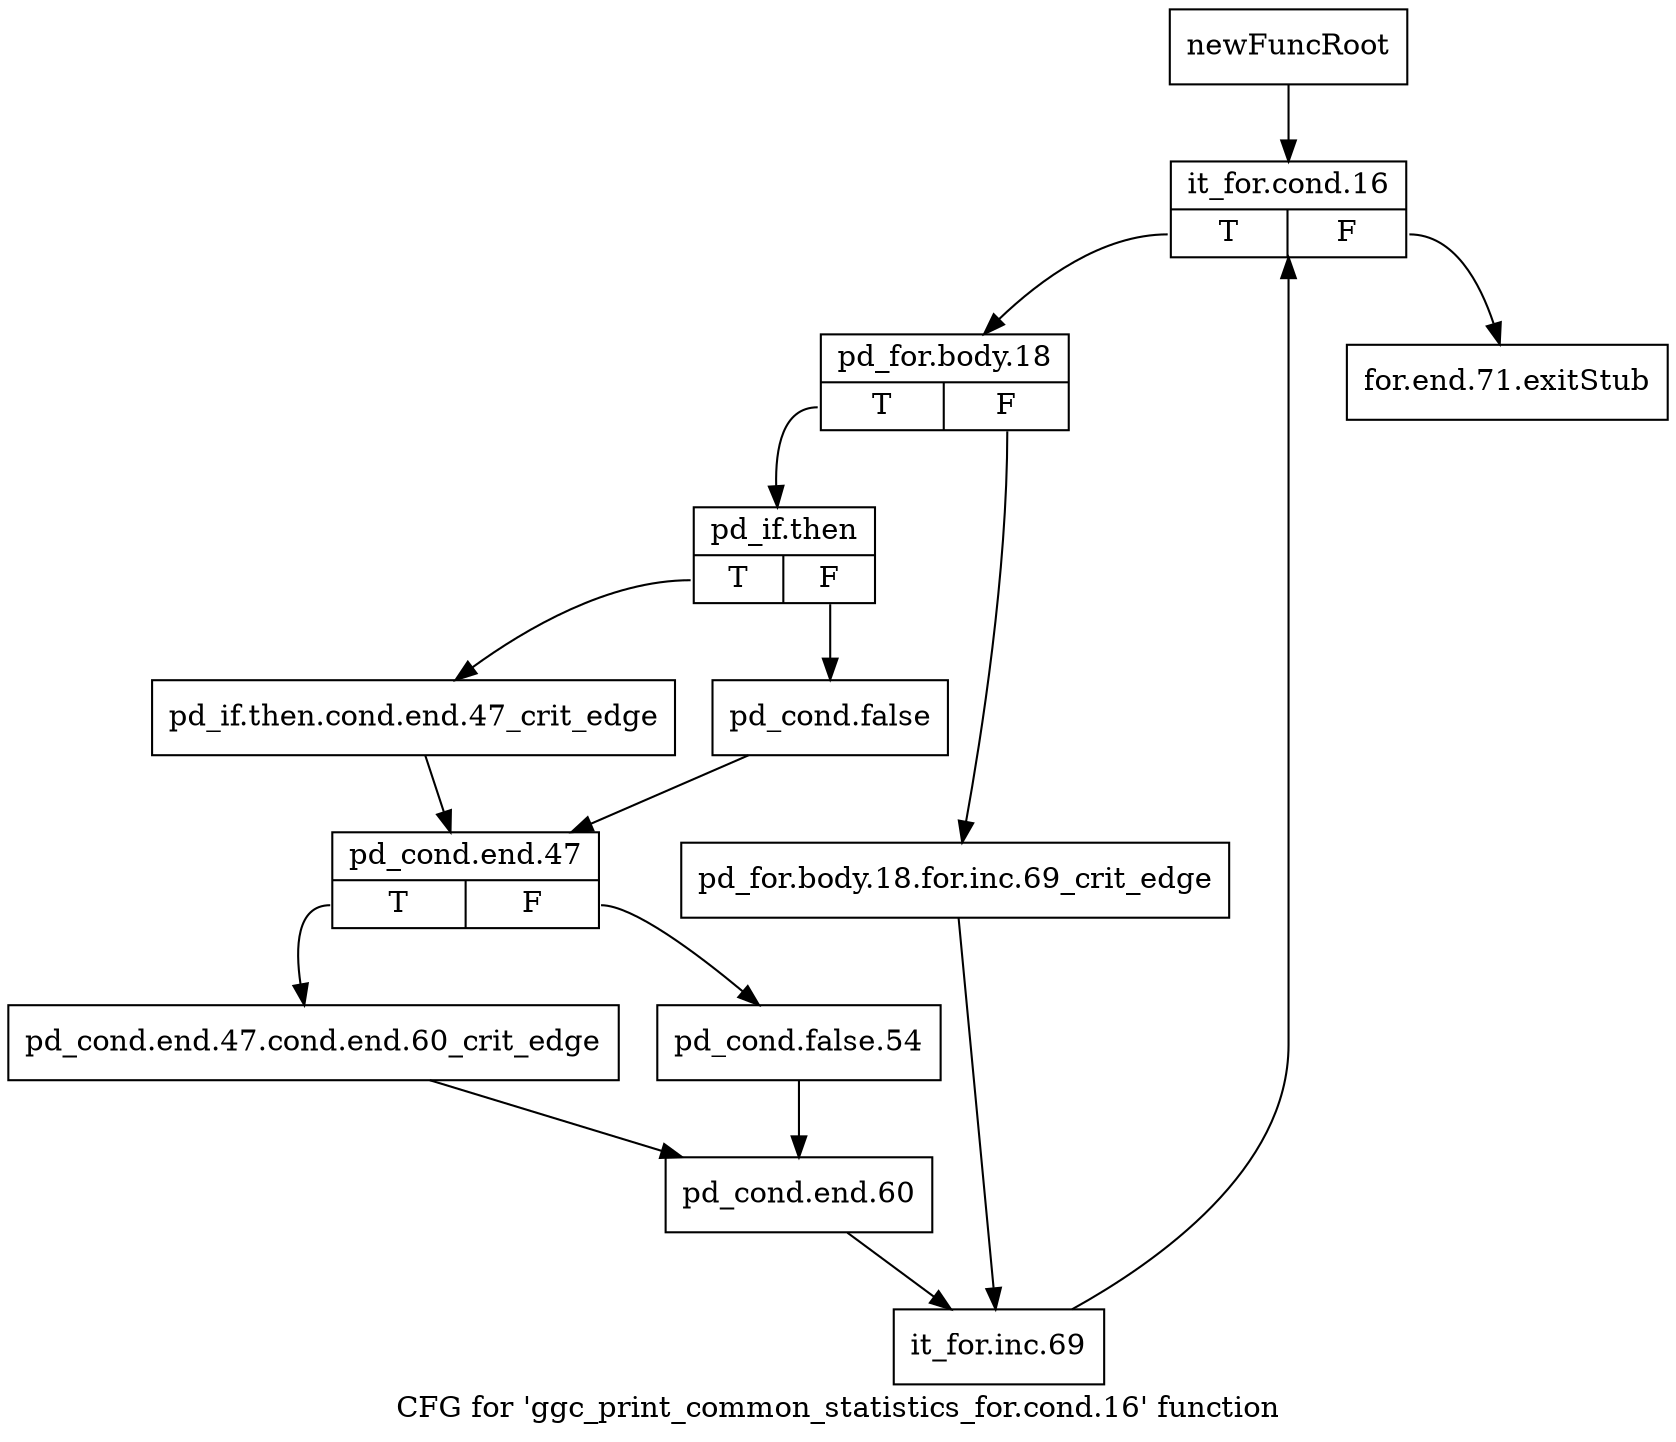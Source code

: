digraph "CFG for 'ggc_print_common_statistics_for.cond.16' function" {
	label="CFG for 'ggc_print_common_statistics_for.cond.16' function";

	Node0xb1edc00 [shape=record,label="{newFuncRoot}"];
	Node0xb1edc00 -> Node0xb1edca0;
	Node0xb1edc50 [shape=record,label="{for.end.71.exitStub}"];
	Node0xb1edca0 [shape=record,label="{it_for.cond.16|{<s0>T|<s1>F}}"];
	Node0xb1edca0:s0 -> Node0xb1ee5a0;
	Node0xb1edca0:s1 -> Node0xb1edc50;
	Node0xb1ee5a0 [shape=record,label="{pd_for.body.18|{<s0>T|<s1>F}}"];
	Node0xb1ee5a0:s0 -> Node0xb1ee640;
	Node0xb1ee5a0:s1 -> Node0xb1ee5f0;
	Node0xb1ee5f0 [shape=record,label="{pd_for.body.18.for.inc.69_crit_edge}"];
	Node0xb1ee5f0 -> Node0xb1ee870;
	Node0xb1ee640 [shape=record,label="{pd_if.then|{<s0>T|<s1>F}}"];
	Node0xb1ee640:s0 -> Node0xb1ee6e0;
	Node0xb1ee640:s1 -> Node0xb1ee690;
	Node0xb1ee690 [shape=record,label="{pd_cond.false}"];
	Node0xb1ee690 -> Node0xb1ee730;
	Node0xb1ee6e0 [shape=record,label="{pd_if.then.cond.end.47_crit_edge}"];
	Node0xb1ee6e0 -> Node0xb1ee730;
	Node0xb1ee730 [shape=record,label="{pd_cond.end.47|{<s0>T|<s1>F}}"];
	Node0xb1ee730:s0 -> Node0xb1ee7d0;
	Node0xb1ee730:s1 -> Node0xb1ee780;
	Node0xb1ee780 [shape=record,label="{pd_cond.false.54}"];
	Node0xb1ee780 -> Node0xb1ee820;
	Node0xb1ee7d0 [shape=record,label="{pd_cond.end.47.cond.end.60_crit_edge}"];
	Node0xb1ee7d0 -> Node0xb1ee820;
	Node0xb1ee820 [shape=record,label="{pd_cond.end.60}"];
	Node0xb1ee820 -> Node0xb1ee870;
	Node0xb1ee870 [shape=record,label="{it_for.inc.69}"];
	Node0xb1ee870 -> Node0xb1edca0;
}

